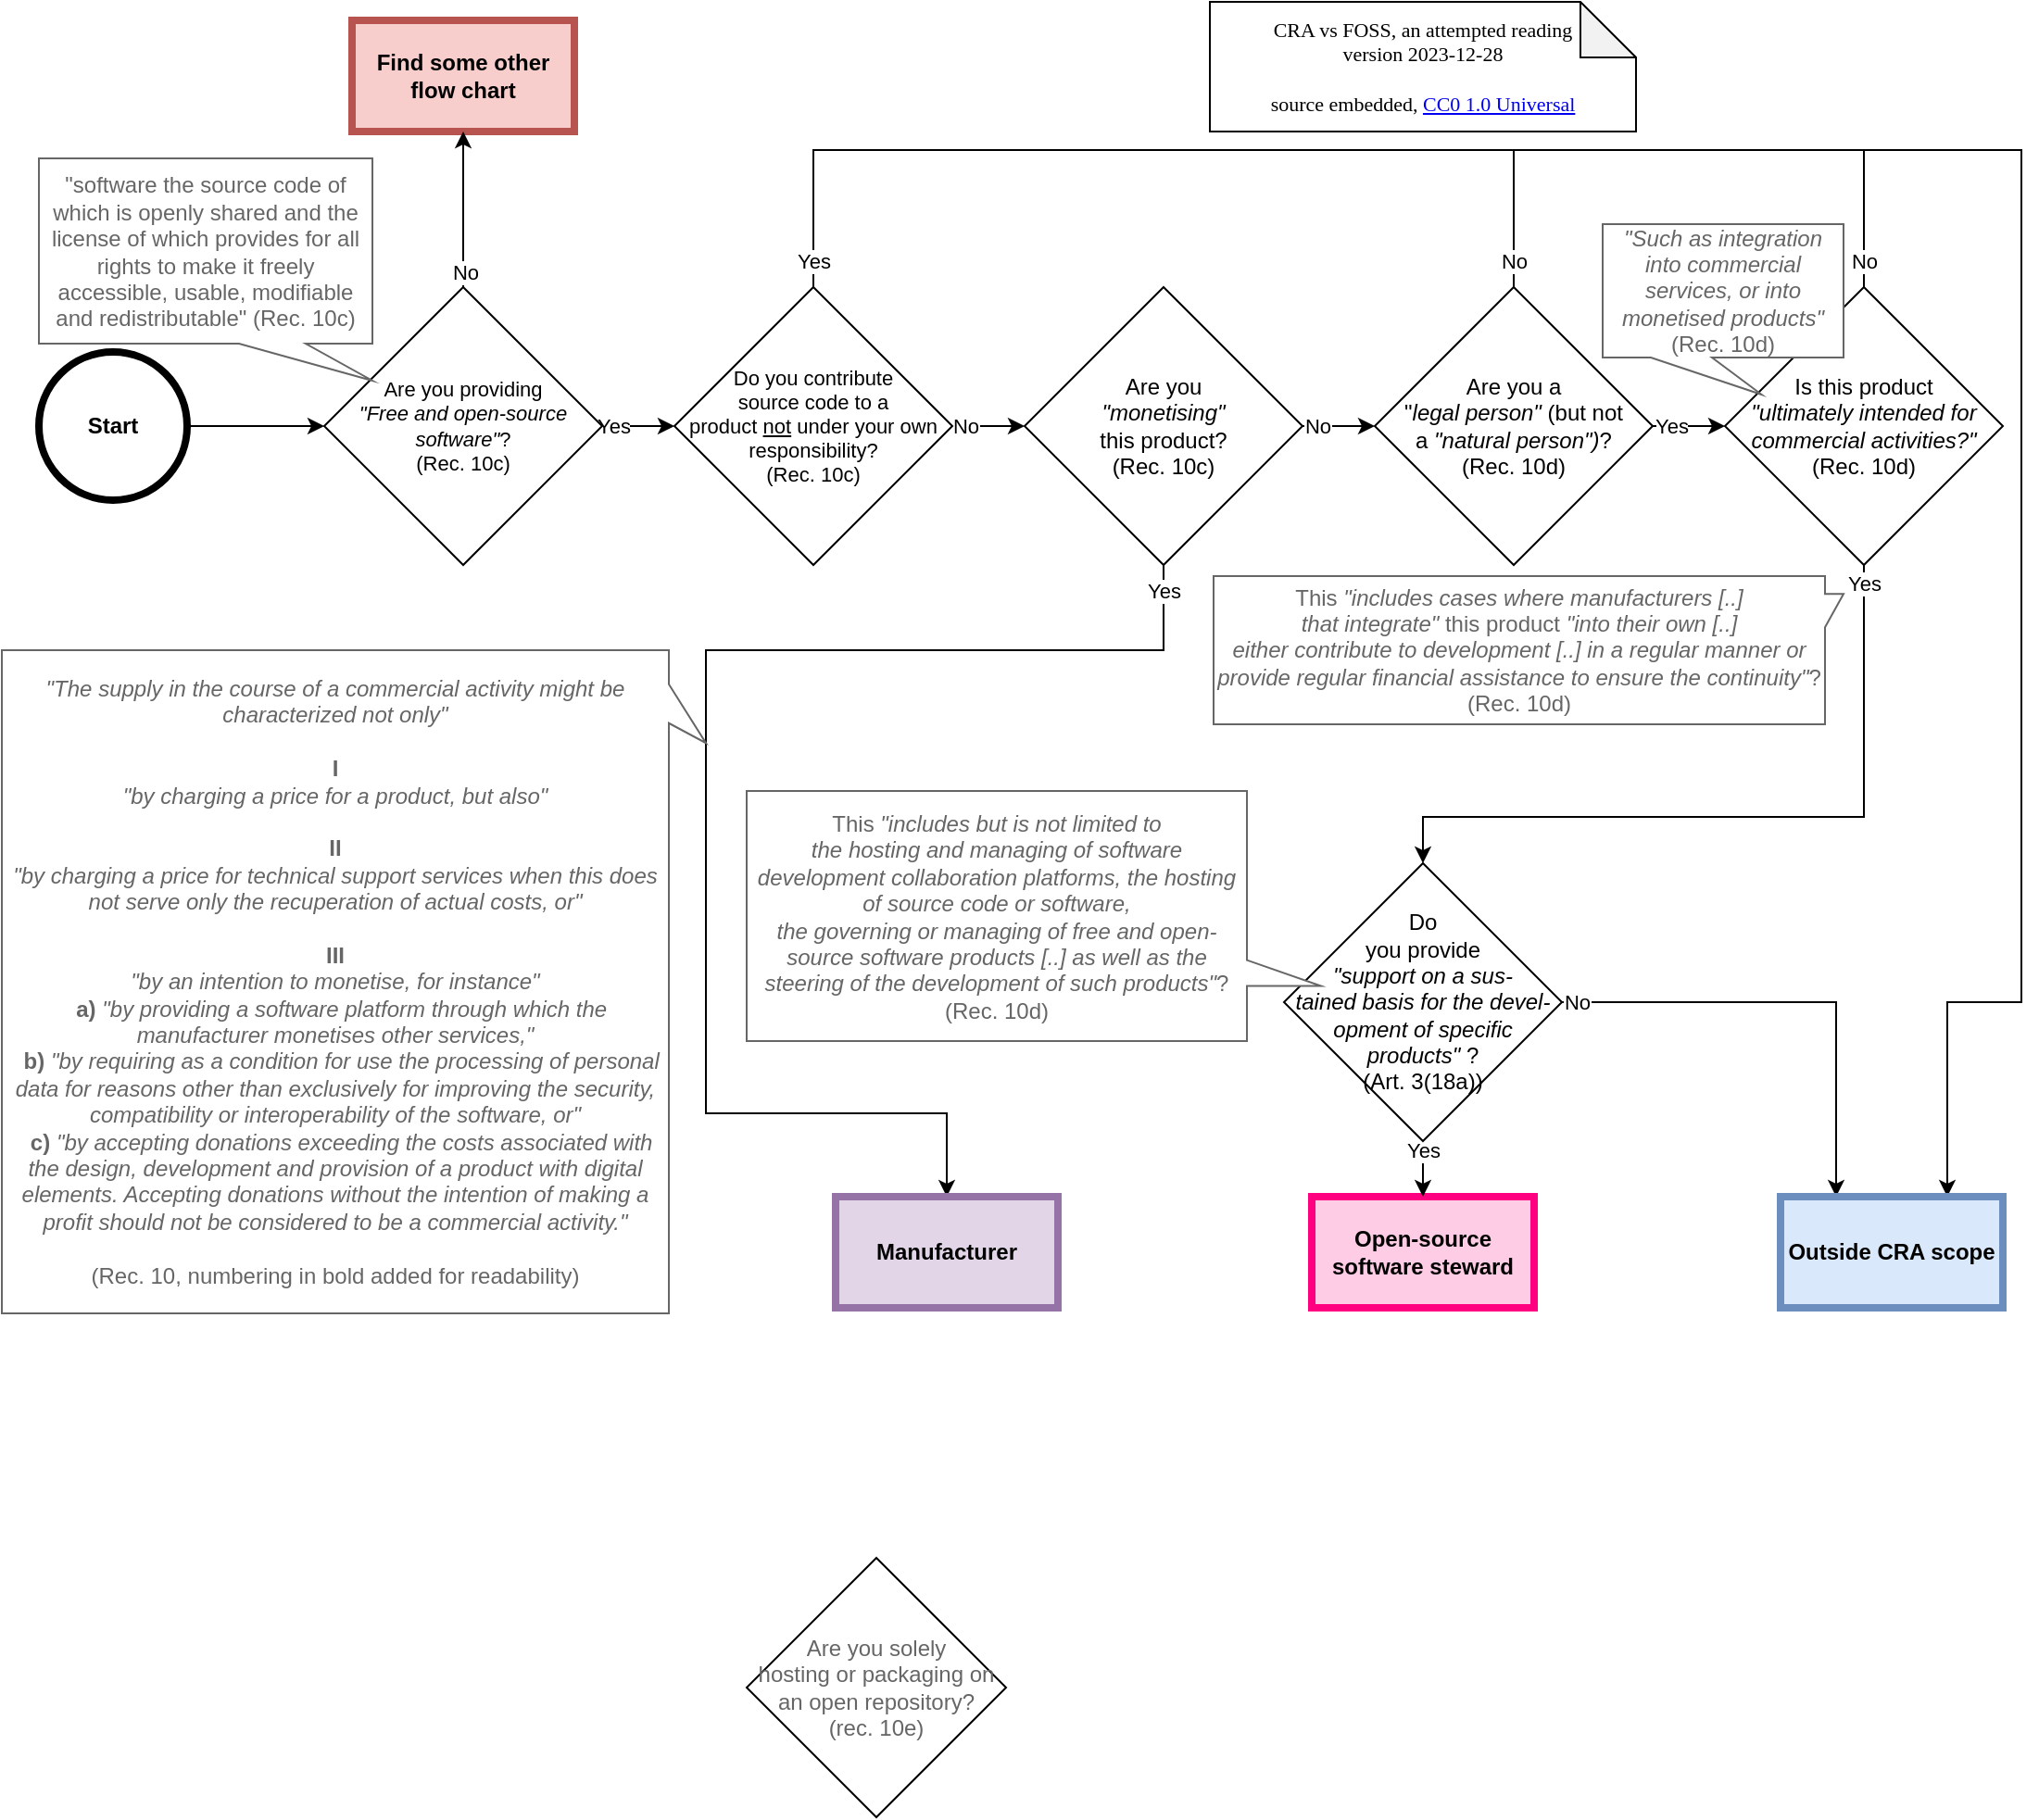 <mxfile version="22.1.15" type="google">
  <diagram id="C5RBs43oDa-KdzZeNtuy" name="Page-1">
    <mxGraphModel grid="1" page="1" gridSize="10" guides="1" tooltips="1" connect="1" arrows="1" fold="1" pageScale="1" pageWidth="1169" pageHeight="827" math="0" shadow="0">
      <root>
        <mxCell id="WIyWlLk6GJQsqaUBKTNV-0" />
        <mxCell id="WIyWlLk6GJQsqaUBKTNV-1" parent="WIyWlLk6GJQsqaUBKTNV-0" />
        <mxCell id="M7sf1WBETRBUM8MKy9Nu-7" value="" style="edgeStyle=orthogonalEdgeStyle;rounded=0;orthogonalLoop=1;jettySize=auto;html=1;fontStyle=0" edge="1" parent="WIyWlLk6GJQsqaUBKTNV-1" source="M7sf1WBETRBUM8MKy9Nu-2" target="M7sf1WBETRBUM8MKy9Nu-6">
          <mxGeometry relative="1" as="geometry" />
        </mxCell>
        <mxCell id="M7sf1WBETRBUM8MKy9Nu-2" value="Start" style="ellipse;whiteSpace=wrap;html=1;aspect=fixed;fontStyle=1;strokeWidth=4;" vertex="1" parent="WIyWlLk6GJQsqaUBKTNV-1">
          <mxGeometry x="60" y="209" width="80" height="80" as="geometry" />
        </mxCell>
        <mxCell id="M7sf1WBETRBUM8MKy9Nu-28" value="Yes" style="edgeStyle=orthogonalEdgeStyle;rounded=0;orthogonalLoop=1;jettySize=auto;html=1;fontStyle=0;exitX=0.5;exitY=0;exitDx=0;exitDy=0;entryX=0.75;entryY=0;entryDx=0;entryDy=0;" edge="1" parent="WIyWlLk6GJQsqaUBKTNV-1" source="M7sf1WBETRBUM8MKy9Nu-3" target="qDVqrRI6j1tQndP3LX0K-19">
          <mxGeometry x="-0.979" relative="1" as="geometry">
            <Array as="points">
              <mxPoint x="478" y="100" />
              <mxPoint x="1130" y="100" />
              <mxPoint x="1130" y="560" />
              <mxPoint x="1090" y="560" />
            </Array>
            <mxPoint as="offset" />
            <mxPoint x="1090" y="640" as="targetPoint" />
          </mxGeometry>
        </mxCell>
        <mxCell id="YMX7i0XUj9SskYQzDt-J-4" value="No" style="edgeStyle=orthogonalEdgeStyle;rounded=0;orthogonalLoop=1;jettySize=auto;html=1;" edge="1" parent="WIyWlLk6GJQsqaUBKTNV-1" source="M7sf1WBETRBUM8MKy9Nu-3" target="YMX7i0XUj9SskYQzDt-J-1">
          <mxGeometry x="-0.658" relative="1" as="geometry">
            <mxPoint as="offset" />
          </mxGeometry>
        </mxCell>
        <mxCell id="M7sf1WBETRBUM8MKy9Nu-3" value="&lt;div style=&quot;font-size: 11px;&quot;&gt;Do you contribute&lt;/div&gt;&lt;div style=&quot;font-size: 11px;&quot;&gt;source code to a&lt;/div&gt;&lt;div style=&quot;font-size: 11px;&quot;&gt;product &lt;u&gt;not&lt;/u&gt; under your own responsibility?&lt;br style=&quot;font-size: 11px;&quot;&gt;(Rec. 10c)&lt;/div&gt;" style="rhombus;whiteSpace=wrap;html=1;fontSize=11;fontStyle=0" vertex="1" parent="WIyWlLk6GJQsqaUBKTNV-1">
          <mxGeometry x="403" y="174" width="150" height="150" as="geometry" />
        </mxCell>
        <mxCell id="M7sf1WBETRBUM8MKy9Nu-4" value="Are you solely&lt;br&gt;hosting or packaging on an open repository?&lt;br&gt;(rec. 10e)" style="rhombus;whiteSpace=wrap;html=1;fontStyle=0;fontColor=#666666;" vertex="1" parent="WIyWlLk6GJQsqaUBKTNV-1">
          <mxGeometry x="442" y="860" width="140" height="140" as="geometry" />
        </mxCell>
        <mxCell id="M7sf1WBETRBUM8MKy9Nu-5" value="&lt;div&gt;Find some other&lt;/div&gt;&lt;div&gt;flow chart&lt;/div&gt;" style="rounded=0;whiteSpace=wrap;html=1;fontStyle=1;strokeWidth=4;strokeColor=#b85450;fillColor=#f8cecc;" vertex="1" parent="WIyWlLk6GJQsqaUBKTNV-1">
          <mxGeometry x="229" y="30" width="120" height="60" as="geometry" />
        </mxCell>
        <mxCell id="M7sf1WBETRBUM8MKy9Nu-8" value="Yes" style="edgeStyle=orthogonalEdgeStyle;rounded=0;orthogonalLoop=1;jettySize=auto;html=1;fontStyle=0" edge="1" parent="WIyWlLk6GJQsqaUBKTNV-1" source="M7sf1WBETRBUM8MKy9Nu-6" target="M7sf1WBETRBUM8MKy9Nu-3">
          <mxGeometry x="-0.707" relative="1" as="geometry">
            <mxPoint as="offset" />
          </mxGeometry>
        </mxCell>
        <mxCell id="M7sf1WBETRBUM8MKy9Nu-10" value="No" style="rounded=0;orthogonalLoop=1;jettySize=auto;html=1;fontStyle=0;exitX=0.5;exitY=0;exitDx=0;exitDy=0;entryX=0.5;entryY=1;entryDx=0;entryDy=0;edgeStyle=orthogonalEdgeStyle;" edge="1" parent="WIyWlLk6GJQsqaUBKTNV-1" source="M7sf1WBETRBUM8MKy9Nu-6" target="M7sf1WBETRBUM8MKy9Nu-5">
          <mxGeometry x="-0.813" y="-1" relative="1" as="geometry">
            <mxPoint x="190" y="270" as="targetPoint" />
            <mxPoint as="offset" />
          </mxGeometry>
        </mxCell>
        <mxCell id="M7sf1WBETRBUM8MKy9Nu-6" value="Are you providing&lt;br style=&quot;font-size: 11px;&quot;&gt;&lt;i style=&quot;font-size: 11px;&quot;&gt;&quot;Free and open-source software&quot;&lt;/i&gt;?&lt;br&gt;(Rec. 10c)" style="rhombus;whiteSpace=wrap;html=1;fontSize=11;fontStyle=0" vertex="1" parent="WIyWlLk6GJQsqaUBKTNV-1">
          <mxGeometry x="214" y="174" width="150" height="150" as="geometry" />
        </mxCell>
        <mxCell id="O-5FuEPC8QDrE3NkY1Fo-2" value="Open-source software steward" style="rounded=0;whiteSpace=wrap;html=1;fillColor=#FFCCE6;strokeColor=#FF0080;fontStyle=1;strokeWidth=4;" vertex="1" parent="WIyWlLk6GJQsqaUBKTNV-1">
          <mxGeometry x="747" y="665" width="120" height="60" as="geometry" />
        </mxCell>
        <mxCell id="O-5FuEPC8QDrE3NkY1Fo-9" value="&lt;span style=&quot;font-size: 11px; font-family: &amp;quot;FiraSans&amp;quot;;&quot;&gt;CRA vs FOSS, an attempted reading&lt;br&gt;&lt;/span&gt;&lt;div&gt;&lt;span style=&quot;font-size: 11px; font-family: &amp;quot;FiraSans&amp;quot;;&quot;&gt;version 2023-12-28&lt;/span&gt;&lt;/div&gt;&lt;div&gt;&lt;span style=&quot;font-size: 11px; font-family: &amp;quot;FiraSans&amp;quot;;&quot;&gt;&lt;br&gt;&lt;/span&gt;&lt;/div&gt;&lt;div&gt;&lt;span style=&quot;font-size: 11px; font-family: &amp;quot;FiraSans&amp;quot;;&quot;&gt;source embedded, &lt;/span&gt;&lt;span style=&quot;font-size: 11px; font-family: &amp;quot;FiraSans&amp;quot;;&quot;&gt;&lt;a href=&quot;https://creativecommons.org/publicdomain/zero/1.0/&quot;&gt;CC0 1.0 Universal&lt;/a&gt;&lt;/span&gt;&lt;/div&gt;" style="shape=note;whiteSpace=wrap;html=1;backgroundOutline=1;darkOpacity=0.05;fontStyle=0;fontSize=11;" vertex="1" parent="WIyWlLk6GJQsqaUBKTNV-1">
          <mxGeometry x="692" y="20" width="230" height="70" as="geometry" />
        </mxCell>
        <mxCell id="5jMWU45gTbSRWIbgQp3l-1" value="&quot;software the source code of which is openly shared and the license of which provides for all rights to make it freely accessible, usable, modifiable and redistributable&quot; (Rec. 10c)" style="shape=callout;whiteSpace=wrap;html=1;perimeter=calloutPerimeter;position2=0;size=20;position=0.2;base=36;flipH=1;fontColor=#666666;strokeColor=#666666;" vertex="1" parent="WIyWlLk6GJQsqaUBKTNV-1">
          <mxGeometry x="60" y="104.5" width="180" height="120" as="geometry" />
        </mxCell>
        <mxCell id="qDVqrRI6j1tQndP3LX0K-2" value="No" style="edgeStyle=orthogonalEdgeStyle;rounded=0;orthogonalLoop=1;jettySize=auto;html=1;entryX=0;entryY=0.5;entryDx=0;entryDy=0;" edge="1" parent="WIyWlLk6GJQsqaUBKTNV-1" source="YMX7i0XUj9SskYQzDt-J-1" target="qDVqrRI6j1tQndP3LX0K-0">
          <mxGeometry x="-0.61" relative="1" as="geometry">
            <mxPoint as="offset" />
          </mxGeometry>
        </mxCell>
        <mxCell id="qDVqrRI6j1tQndP3LX0K-14" value="Yes" style="edgeStyle=orthogonalEdgeStyle;rounded=0;orthogonalLoop=1;jettySize=auto;html=1;exitX=0.5;exitY=1;exitDx=0;exitDy=0;entryX=0.5;entryY=0;entryDx=0;entryDy=0;" edge="1" parent="WIyWlLk6GJQsqaUBKTNV-1" source="YMX7i0XUj9SskYQzDt-J-1" target="qDVqrRI6j1tQndP3LX0K-18">
          <mxGeometry x="-0.961" relative="1" as="geometry">
            <mxPoint x="60" y="680" as="targetPoint" />
            <Array as="points">
              <mxPoint x="667" y="370" />
              <mxPoint x="420" y="370" />
              <mxPoint x="420" y="620" />
              <mxPoint x="550" y="620" />
            </Array>
            <mxPoint as="offset" />
          </mxGeometry>
        </mxCell>
        <mxCell id="YMX7i0XUj9SskYQzDt-J-1" value="&lt;div&gt;Are you&lt;/div&gt;&lt;div&gt;&lt;i&gt;&quot;monetising&quot;&lt;/i&gt;&lt;/div&gt;&lt;div&gt;this product?&lt;br&gt;(Rec. 10c)&lt;br&gt;&lt;/div&gt;" style="rhombus;whiteSpace=wrap;html=1;fontSize=12;fontStyle=0" vertex="1" parent="WIyWlLk6GJQsqaUBKTNV-1">
          <mxGeometry x="592" y="174" width="150" height="150" as="geometry" />
        </mxCell>
        <mxCell id="qDVqrRI6j1tQndP3LX0K-1" value="No" style="rounded=0;orthogonalLoop=1;jettySize=auto;html=1;endArrow=None;entryX=0.5;entryY=0;entryDx=0;entryDy=0;" edge="1" parent="WIyWlLk6GJQsqaUBKTNV-1" target="qDVqrRI6j1tQndP3LX0K-0">
          <mxGeometry x="0.624" relative="1" as="geometry">
            <mxPoint x="890" y="370" as="targetPoint" />
            <mxPoint as="offset" />
            <mxPoint x="856" y="100" as="sourcePoint" />
          </mxGeometry>
        </mxCell>
        <mxCell id="qDVqrRI6j1tQndP3LX0K-7" value="Yes" style="edgeStyle=orthogonalEdgeStyle;rounded=0;orthogonalLoop=1;jettySize=auto;html=1;entryX=0;entryY=0.5;entryDx=0;entryDy=0;exitX=1;exitY=0.5;exitDx=0;exitDy=0;" edge="1" parent="WIyWlLk6GJQsqaUBKTNV-1" source="qDVqrRI6j1tQndP3LX0K-0" target="qDVqrRI6j1tQndP3LX0K-6">
          <mxGeometry x="-0.512" relative="1" as="geometry">
            <mxPoint as="offset" />
          </mxGeometry>
        </mxCell>
        <mxCell id="qDVqrRI6j1tQndP3LX0K-0" value="&lt;div&gt;Are you a&lt;br&gt;&quot;&lt;i&gt;legal person&quot;&lt;/i&gt; (but not&lt;br&gt;a &lt;i&gt;&quot;natural person&quot;)&lt;/i&gt;?&lt;/div&gt;(Rec. 10d)" style="rhombus;whiteSpace=wrap;html=1;fontStyle=0" vertex="1" parent="WIyWlLk6GJQsqaUBKTNV-1">
          <mxGeometry x="781" y="174" width="150" height="150" as="geometry" />
        </mxCell>
        <mxCell id="qDVqrRI6j1tQndP3LX0K-8" value="No" style="rounded=0;orthogonalLoop=1;jettySize=auto;html=1;endArrow=none;exitX=0.5;exitY=0;exitDx=0;exitDy=0;" edge="1" parent="WIyWlLk6GJQsqaUBKTNV-1" source="qDVqrRI6j1tQndP3LX0K-6">
          <mxGeometry x="-0.622" relative="1" as="geometry">
            <mxPoint x="1045" y="100" as="targetPoint" />
            <mxPoint as="offset" />
          </mxGeometry>
        </mxCell>
        <mxCell id="qDVqrRI6j1tQndP3LX0K-13" value="Yes" style="edgeStyle=orthogonalEdgeStyle;rounded=0;orthogonalLoop=1;jettySize=auto;html=1;exitX=0.5;exitY=1;exitDx=0;exitDy=0;entryX=0.5;entryY=0;entryDx=0;entryDy=0;" edge="1" parent="WIyWlLk6GJQsqaUBKTNV-1" source="qDVqrRI6j1tQndP3LX0K-6" target="qDVqrRI6j1tQndP3LX0K-12">
          <mxGeometry x="-0.949" relative="1" as="geometry">
            <Array as="points">
              <mxPoint x="1045" y="460" />
              <mxPoint x="807" y="460" />
            </Array>
            <mxPoint as="offset" />
          </mxGeometry>
        </mxCell>
        <mxCell id="qDVqrRI6j1tQndP3LX0K-6" value="&lt;div&gt;Is this product&lt;i&gt;&lt;br&gt;&lt;/i&gt;&lt;/div&gt;&lt;div&gt;&lt;i&gt;&quot;ultimately intended for commercial activities?&quot; &lt;/i&gt;(Rec. 10d)&lt;/div&gt;" style="rhombus;whiteSpace=wrap;html=1;fontStyle=0" vertex="1" parent="WIyWlLk6GJQsqaUBKTNV-1">
          <mxGeometry x="970" y="174" width="150" height="150" as="geometry" />
        </mxCell>
        <mxCell id="qDVqrRI6j1tQndP3LX0K-10" value="&lt;i&gt;&quot;Such as integration into commercial services, or into monetised products&quot;&lt;/i&gt;&lt;br&gt;(Rec. 10d)" style="shape=callout;whiteSpace=wrap;html=1;perimeter=calloutPerimeter;position2=0.66;size=20;position=0.2;base=33;flipH=0;strokeColor=#666666;fontColor=#666666;" vertex="1" parent="WIyWlLk6GJQsqaUBKTNV-1">
          <mxGeometry x="904" y="140" width="130" height="92" as="geometry" />
        </mxCell>
        <mxCell id="qDVqrRI6j1tQndP3LX0K-11" value="This &lt;i&gt;&quot;includes cases where &lt;/i&gt;&lt;i&gt;manufacturers [..]&lt;br&gt;that integrate&quot;&lt;/i&gt; this product &lt;i&gt;&quot;into their own [..] &lt;/i&gt;&lt;i&gt;&lt;br&gt;either contribute to development [..] in a regular manner or &lt;/i&gt;&lt;i&gt;provide regular financial assistance to ensure the continuity&quot;&lt;/i&gt;? (Rec. 10d)" style="shape=callout;whiteSpace=wrap;html=1;perimeter=calloutPerimeter;position2=0.12;size=10;position=0.12;base=18;flipH=1;strokeColor=#666666;fontColor=#666666;flipV=0;direction=south;" vertex="1" parent="WIyWlLk6GJQsqaUBKTNV-1">
          <mxGeometry x="694" y="330" width="340" height="80" as="geometry" />
        </mxCell>
        <mxCell id="qDVqrRI6j1tQndP3LX0K-21" value="No" style="edgeStyle=orthogonalEdgeStyle;rounded=0;orthogonalLoop=1;jettySize=auto;html=1;entryX=0.25;entryY=0;entryDx=0;entryDy=0;exitX=1;exitY=0.5;exitDx=0;exitDy=0;" edge="1" parent="WIyWlLk6GJQsqaUBKTNV-1" source="qDVqrRI6j1tQndP3LX0K-12" target="qDVqrRI6j1tQndP3LX0K-19">
          <mxGeometry x="-0.937" relative="1" as="geometry">
            <mxPoint as="offset" />
          </mxGeometry>
        </mxCell>
        <mxCell id="qDVqrRI6j1tQndP3LX0K-22" value="Yes" style="edgeStyle=orthogonalEdgeStyle;rounded=0;orthogonalLoop=1;jettySize=auto;html=1;entryX=0.5;entryY=0;entryDx=0;entryDy=0;exitX=0.5;exitY=1;exitDx=0;exitDy=0;" edge="1" parent="WIyWlLk6GJQsqaUBKTNV-1" source="qDVqrRI6j1tQndP3LX0K-12" target="O-5FuEPC8QDrE3NkY1Fo-2">
          <mxGeometry x="-0.667" relative="1" as="geometry">
            <mxPoint as="offset" />
          </mxGeometry>
        </mxCell>
        <mxCell id="qDVqrRI6j1tQndP3LX0K-12" value="&lt;div&gt;Do&lt;/div&gt;&lt;div&gt;you provide&lt;/div&gt;&lt;div&gt;&lt;i&gt;&quot;support on a sus-&lt;br&gt;tained basis &lt;/i&gt;&lt;i&gt;for the devel-opment of specific&lt;/i&gt;&lt;/div&gt;&lt;div&gt;&lt;i&gt;products&quot; &lt;/i&gt;?&lt;/div&gt;(Art. 3(18a))" style="rhombus;whiteSpace=wrap;html=1;fontStyle=0" vertex="1" parent="WIyWlLk6GJQsqaUBKTNV-1">
          <mxGeometry x="732" y="485" width="150" height="150" as="geometry" />
        </mxCell>
        <mxCell id="qDVqrRI6j1tQndP3LX0K-17" value="This &lt;i&gt;&quot;includes but is not limited to &lt;br&gt;the hosting and managing of software development collaboration platforms, the hosting of source code or software, &lt;br&gt;the governing or managing of free and open-source software products [..] as well as the steering of the development of such products&quot;&lt;/i&gt;? (Rec. 10d)" style="shape=callout;whiteSpace=wrap;html=1;perimeter=calloutPerimeter;position2=0.22;size=40;position=0.22;base=14;flipH=0;strokeColor=#666666;fontColor=#666666;direction=north;flipV=0;" vertex="1" parent="WIyWlLk6GJQsqaUBKTNV-1">
          <mxGeometry x="442" y="446" width="310" height="135" as="geometry" />
        </mxCell>
        <mxCell id="qDVqrRI6j1tQndP3LX0K-18" value="Manufacturer" style="rounded=0;whiteSpace=wrap;html=1;fillColor=#e1d5e7;strokeColor=#9673a6;fontStyle=1;strokeWidth=4;" vertex="1" parent="WIyWlLk6GJQsqaUBKTNV-1">
          <mxGeometry x="490" y="665" width="120" height="60" as="geometry" />
        </mxCell>
        <mxCell id="qDVqrRI6j1tQndP3LX0K-19" value="Outside CRA scope" style="rounded=0;whiteSpace=wrap;html=1;fillColor=#dae8fc;strokeColor=#6c8ebf;fontStyle=1;strokeWidth=4;" vertex="1" parent="WIyWlLk6GJQsqaUBKTNV-1">
          <mxGeometry x="1000" y="665" width="120" height="60" as="geometry" />
        </mxCell>
        <mxCell id="Oo6hoeQL0YoFuAVZFtNi-2" value="&lt;div&gt;&lt;i&gt;&quot;The supply in the course of a commercial activity might be characterized not only&quot; &lt;/i&gt;&lt;/div&gt;&lt;div&gt;&lt;br&gt;&lt;/div&gt;&lt;div&gt;&lt;b&gt;I&lt;/b&gt;&lt;/div&gt;&lt;div&gt;&lt;i&gt;&quot;by charging a price for a product, but also&quot;&lt;/i&gt; &lt;br&gt;&lt;/div&gt;&lt;div&gt;&lt;br&gt;&lt;/div&gt;&lt;div&gt;&lt;b&gt;II&lt;/b&gt;&lt;/div&gt;&lt;div&gt;&lt;i&gt;&quot;by charging a price for technical support services when this does not serve only the recuperation of actual costs, or&quot;&lt;/i&gt;&lt;/div&gt;&lt;div&gt;&lt;br&gt;&lt;/div&gt;&lt;div&gt;&lt;b&gt;III&lt;/b&gt;&lt;i&gt;&lt;br&gt;&lt;/i&gt;&lt;/div&gt;&lt;div&gt;&lt;i&gt;&quot;by an intention to monetise, for instance&quot;&lt;/i&gt; &lt;br&gt;&lt;/div&gt;&lt;div&gt;&amp;nbsp; &lt;b&gt;a) &lt;/b&gt;&lt;i&gt;&quot;by providing a software platform through which the manufacturer monetises other services,&quot;&lt;/i&gt; &lt;br&gt;&lt;/div&gt;&lt;div&gt;&amp;nbsp;&lt;b&gt; b) &lt;/b&gt;&lt;i&gt;&quot;by requiring as a condition for use the processing of personal data for reasons other than exclusively for improving the security, compatibility or interoperability of the software, or&quot;&lt;/i&gt; &lt;br&gt;&lt;/div&gt;&lt;div&gt;&amp;nbsp; &lt;b&gt;c) &lt;/b&gt;&lt;i&gt;&quot;by accepting donations exceeding the costs associated with the design, development and provision of a product with digital elements. Accepting donations without the intention of making a profit should not be considered to be a commercial activity.&quot;&lt;/i&gt;&lt;/div&gt;&lt;div&gt;&lt;i&gt;&lt;br&gt;&lt;/i&gt;&lt;/div&gt;(Rec. 10, numbering in bold added for readability)&lt;i&gt;&lt;br&gt;&lt;/i&gt;" style="shape=callout;whiteSpace=wrap;html=1;perimeter=calloutPerimeter;direction=north;align=center;fontColor=#666666;strokeColor=#666666;position2=0.86;base=21;size=20;position=0.89;" vertex="1" parent="WIyWlLk6GJQsqaUBKTNV-1">
          <mxGeometry x="40" y="370" width="380" height="358" as="geometry" />
        </mxCell>
      </root>
    </mxGraphModel>
  </diagram>
</mxfile>

